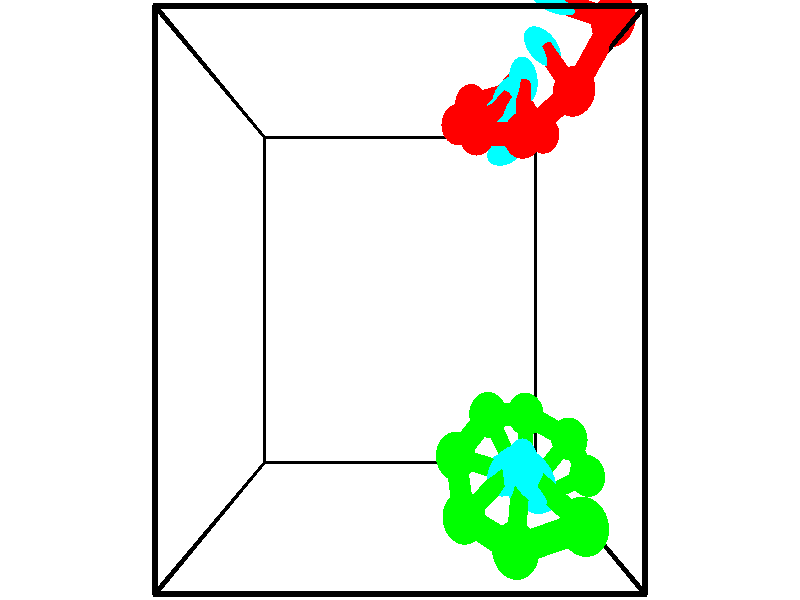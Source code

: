 // switches for output
#declare DRAW_BASES = 1; // possible values are 0, 1; only relevant for DNA ribbons
#declare DRAW_BASES_TYPE = 3; // possible values are 1, 2, 3; only relevant for DNA ribbons
#declare DRAW_FOG = 0; // set to 1 to enable fog

#include "colors.inc"

#include "transforms.inc"
background { rgb <1, 1, 1>}

#default {
   normal{
       ripples 0.25
       frequency 0.20
       turbulence 0.2
       lambda 5
   }
	finish {
		phong 0.1
		phong_size 40.
	}
}

// original window dimensions: 1024x640


// camera settings

camera {
	sky <-0, 1, 0>
	up <-0, 1, 0>
	right 1.6 * <1, 0, 0>
	location <2.5, 2.5, 11.1562>
	look_at <2.5, 2.5, 2.5>
	direction <0, 0, -8.6562>
	angle 67.0682
}


# declare cpy_camera_pos = <2.5, 2.5, 11.1562>;
# if (DRAW_FOG = 1)
fog {
	fog_type 2
	up vnormalize(cpy_camera_pos)
	color rgbt<1,1,1,0.3>
	distance 1e-5
	fog_alt 3e-3
	fog_offset 4
}
# end


// LIGHTS

# declare lum = 6;
global_settings {
	ambient_light rgb lum * <0.05, 0.05, 0.05>
	max_trace_level 15
}# declare cpy_direct_light_amount = 0.25;
light_source
{	1000 * <-1, -1, 1>,
	rgb lum * cpy_direct_light_amount
	parallel
}

light_source
{	1000 * <1, 1, -1>,
	rgb lum * cpy_direct_light_amount
	parallel
}

// strand 0

// nucleotide -1

// particle -1
sphere {
	<4.904286, 4.792459, 1.070300> 0.250000
	pigment { color rgbt <1,0,0,0> }
	no_shadow
}
cylinder {
	<4.527084, 4.659870, 1.082094>,  <4.300764, 4.580317, 1.089171>, 0.100000
	pigment { color rgbt <1,0,0,0> }
	no_shadow
}
cylinder {
	<4.527084, 4.659870, 1.082094>,  <4.904286, 4.792459, 1.070300>, 0.100000
	pigment { color rgbt <1,0,0,0> }
	no_shadow
}

// particle -1
sphere {
	<4.527084, 4.659870, 1.082094> 0.100000
	pigment { color rgbt <1,0,0,0> }
	no_shadow
}
sphere {
	0, 1
	scale<0.080000,0.200000,0.300000>
	matrix <-0.086828, 0.330612, 0.939764,
		-0.321255, 0.883641, -0.340549,
		-0.943004, -0.331473, 0.029486,
		4.244183, 4.560428, 1.090940>
	pigment { color rgbt <0,1,1,0> }
	no_shadow
}
cylinder {
	<4.381294, 5.338587, 1.337104>,  <4.904286, 4.792459, 1.070300>, 0.130000
	pigment { color rgbt <1,0,0,0> }
	no_shadow
}

// nucleotide -1

// particle -1
sphere {
	<4.381294, 5.338587, 1.337104> 0.250000
	pigment { color rgbt <1,0,0,0> }
	no_shadow
}
cylinder {
	<4.276932, 4.958698, 1.406334>,  <4.214314, 4.730765, 1.447872>, 0.100000
	pigment { color rgbt <1,0,0,0> }
	no_shadow
}
cylinder {
	<4.276932, 4.958698, 1.406334>,  <4.381294, 5.338587, 1.337104>, 0.100000
	pigment { color rgbt <1,0,0,0> }
	no_shadow
}

// particle -1
sphere {
	<4.276932, 4.958698, 1.406334> 0.100000
	pigment { color rgbt <1,0,0,0> }
	no_shadow
}
sphere {
	0, 1
	scale<0.080000,0.200000,0.300000>
	matrix <-0.157218, 0.218693, 0.963045,
		-0.952476, 0.224054, -0.206372,
		-0.260906, -0.949723, 0.173074,
		4.198660, 4.673781, 1.458256>
	pigment { color rgbt <0,1,1,0> }
	no_shadow
}
cylinder {
	<3.622048, 5.087231, 1.605422>,  <4.381294, 5.338587, 1.337104>, 0.130000
	pigment { color rgbt <1,0,0,0> }
	no_shadow
}

// nucleotide -1

// particle -1
sphere {
	<3.622048, 5.087231, 1.605422> 0.250000
	pigment { color rgbt <1,0,0,0> }
	no_shadow
}
cylinder {
	<3.920654, 4.873363, 1.763836>,  <4.099818, 4.745043, 1.858884>, 0.100000
	pigment { color rgbt <1,0,0,0> }
	no_shadow
}
cylinder {
	<3.920654, 4.873363, 1.763836>,  <3.622048, 5.087231, 1.605422>, 0.100000
	pigment { color rgbt <1,0,0,0> }
	no_shadow
}

// particle -1
sphere {
	<3.920654, 4.873363, 1.763836> 0.100000
	pigment { color rgbt <1,0,0,0> }
	no_shadow
}
sphere {
	0, 1
	scale<0.080000,0.200000,0.300000>
	matrix <-0.210313, 0.375082, 0.902819,
		-0.631254, -0.757260, 0.167556,
		0.746516, -0.534669, 0.396034,
		4.144609, 4.712963, 1.882646>
	pigment { color rgbt <0,1,1,0> }
	no_shadow
}
cylinder {
	<3.369547, 4.682586, 2.147191>,  <3.622048, 5.087231, 1.605422>, 0.130000
	pigment { color rgbt <1,0,0,0> }
	no_shadow
}

// nucleotide -1

// particle -1
sphere {
	<3.369547, 4.682586, 2.147191> 0.250000
	pigment { color rgbt <1,0,0,0> }
	no_shadow
}
cylinder {
	<3.751312, 4.780594, 2.215378>,  <3.980372, 4.839399, 2.256290>, 0.100000
	pigment { color rgbt <1,0,0,0> }
	no_shadow
}
cylinder {
	<3.751312, 4.780594, 2.215378>,  <3.369547, 4.682586, 2.147191>, 0.100000
	pigment { color rgbt <1,0,0,0> }
	no_shadow
}

// particle -1
sphere {
	<3.751312, 4.780594, 2.215378> 0.100000
	pigment { color rgbt <1,0,0,0> }
	no_shadow
}
sphere {
	0, 1
	scale<0.080000,0.200000,0.300000>
	matrix <-0.248348, 0.335045, 0.908883,
		0.165581, -0.909786, 0.380622,
		0.954414, 0.245020, 0.170466,
		4.037636, 4.854100, 2.266518>
	pigment { color rgbt <0,1,1,0> }
	no_shadow
}
cylinder {
	<3.561513, 4.415095, 2.833876>,  <3.369547, 4.682586, 2.147191>, 0.130000
	pigment { color rgbt <1,0,0,0> }
	no_shadow
}

// nucleotide -1

// particle -1
sphere {
	<3.561513, 4.415095, 2.833876> 0.250000
	pigment { color rgbt <1,0,0,0> }
	no_shadow
}
cylinder {
	<3.839066, 4.693687, 2.760725>,  <4.005597, 4.860843, 2.716834>, 0.100000
	pigment { color rgbt <1,0,0,0> }
	no_shadow
}
cylinder {
	<3.839066, 4.693687, 2.760725>,  <3.561513, 4.415095, 2.833876>, 0.100000
	pigment { color rgbt <1,0,0,0> }
	no_shadow
}

// particle -1
sphere {
	<3.839066, 4.693687, 2.760725> 0.100000
	pigment { color rgbt <1,0,0,0> }
	no_shadow
}
sphere {
	0, 1
	scale<0.080000,0.200000,0.300000>
	matrix <-0.069913, 0.317926, 0.945535,
		0.716687, -0.643303, 0.269295,
		0.693882, 0.696480, -0.182878,
		4.047230, 4.902631, 2.705862>
	pigment { color rgbt <0,1,1,0> }
	no_shadow
}
cylinder {
	<4.098869, 4.282095, 3.326004>,  <3.561513, 4.415095, 2.833876>, 0.130000
	pigment { color rgbt <1,0,0,0> }
	no_shadow
}

// nucleotide -1

// particle -1
sphere {
	<4.098869, 4.282095, 3.326004> 0.250000
	pigment { color rgbt <1,0,0,0> }
	no_shadow
}
cylinder {
	<4.125961, 4.660923, 3.200484>,  <4.142217, 4.888220, 3.125172>, 0.100000
	pigment { color rgbt <1,0,0,0> }
	no_shadow
}
cylinder {
	<4.125961, 4.660923, 3.200484>,  <4.098869, 4.282095, 3.326004>, 0.100000
	pigment { color rgbt <1,0,0,0> }
	no_shadow
}

// particle -1
sphere {
	<4.125961, 4.660923, 3.200484> 0.100000
	pigment { color rgbt <1,0,0,0> }
	no_shadow
}
sphere {
	0, 1
	scale<0.080000,0.200000,0.300000>
	matrix <0.202836, 0.294883, 0.933757,
		0.976867, -0.126894, -0.172127,
		0.067731, 0.947070, -0.313800,
		4.146281, 4.945044, 3.106344>
	pigment { color rgbt <0,1,1,0> }
	no_shadow
}
cylinder {
	<4.622588, 4.623863, 3.783604>,  <4.098869, 4.282095, 3.326004>, 0.130000
	pigment { color rgbt <1,0,0,0> }
	no_shadow
}

// nucleotide -1

// particle -1
sphere {
	<4.622588, 4.623863, 3.783604> 0.250000
	pigment { color rgbt <1,0,0,0> }
	no_shadow
}
cylinder {
	<4.440475, 4.942112, 3.623752>,  <4.331208, 5.133061, 3.527840>, 0.100000
	pigment { color rgbt <1,0,0,0> }
	no_shadow
}
cylinder {
	<4.440475, 4.942112, 3.623752>,  <4.622588, 4.623863, 3.783604>, 0.100000
	pigment { color rgbt <1,0,0,0> }
	no_shadow
}

// particle -1
sphere {
	<4.440475, 4.942112, 3.623752> 0.100000
	pigment { color rgbt <1,0,0,0> }
	no_shadow
}
sphere {
	0, 1
	scale<0.080000,0.200000,0.300000>
	matrix <0.088349, 0.487003, 0.868920,
		0.885954, 0.360296, -0.292015,
		-0.455281, 0.795622, -0.399630,
		4.303891, 5.180799, 3.503863>
	pigment { color rgbt <0,1,1,0> }
	no_shadow
}
cylinder {
	<5.024541, 5.259476, 4.009877>,  <4.622588, 4.623863, 3.783604>, 0.130000
	pigment { color rgbt <1,0,0,0> }
	no_shadow
}

// nucleotide -1

// particle -1
sphere {
	<5.024541, 5.259476, 4.009877> 0.250000
	pigment { color rgbt <1,0,0,0> }
	no_shadow
}
cylinder {
	<4.672142, 5.412792, 3.898931>,  <4.460703, 5.504782, 3.832363>, 0.100000
	pigment { color rgbt <1,0,0,0> }
	no_shadow
}
cylinder {
	<4.672142, 5.412792, 3.898931>,  <5.024541, 5.259476, 4.009877>, 0.100000
	pigment { color rgbt <1,0,0,0> }
	no_shadow
}

// particle -1
sphere {
	<4.672142, 5.412792, 3.898931> 0.100000
	pigment { color rgbt <1,0,0,0> }
	no_shadow
}
sphere {
	0, 1
	scale<0.080000,0.200000,0.300000>
	matrix <0.042182, 0.647546, 0.760858,
		0.471237, 0.658614, -0.586654,
		-0.880997, 0.383291, -0.277366,
		4.407843, 5.527780, 3.815721>
	pigment { color rgbt <0,1,1,0> }
	no_shadow
}
// strand 1

// nucleotide -1

// particle -1
sphere {
	<4.416595, 0.532293, 4.861153> 0.250000
	pigment { color rgbt <0,1,0,0> }
	no_shadow
}
cylinder {
	<4.107864, 0.786259, 4.874815>,  <3.922626, 0.938638, 4.883012>, 0.100000
	pigment { color rgbt <0,1,0,0> }
	no_shadow
}
cylinder {
	<4.107864, 0.786259, 4.874815>,  <4.416595, 0.532293, 4.861153>, 0.100000
	pigment { color rgbt <0,1,0,0> }
	no_shadow
}

// particle -1
sphere {
	<4.107864, 0.786259, 4.874815> 0.100000
	pigment { color rgbt <0,1,0,0> }
	no_shadow
}
sphere {
	0, 1
	scale<0.080000,0.200000,0.300000>
	matrix <-0.286882, -0.299800, -0.909845,
		-0.567435, -0.712041, 0.413539,
		-0.771827, 0.634915, 0.034155,
		3.876316, 0.976733, 4.885062>
	pigment { color rgbt <0,1,1,0> }
	no_shadow
}
cylinder {
	<3.749115, 0.241815, 4.620978>,  <4.416595, 0.532293, 4.861153>, 0.130000
	pigment { color rgbt <0,1,0,0> }
	no_shadow
}

// nucleotide -1

// particle -1
sphere {
	<3.749115, 0.241815, 4.620978> 0.250000
	pigment { color rgbt <0,1,0,0> }
	no_shadow
}
cylinder {
	<3.804901, 0.627365, 4.530209>,  <3.838372, 0.858695, 4.475747>, 0.100000
	pigment { color rgbt <0,1,0,0> }
	no_shadow
}
cylinder {
	<3.804901, 0.627365, 4.530209>,  <3.749115, 0.241815, 4.620978>, 0.100000
	pigment { color rgbt <0,1,0,0> }
	no_shadow
}

// particle -1
sphere {
	<3.804901, 0.627365, 4.530209> 0.100000
	pigment { color rgbt <0,1,0,0> }
	no_shadow
}
sphere {
	0, 1
	scale<0.080000,0.200000,0.300000>
	matrix <-0.057105, -0.220954, -0.973611,
		-0.988579, 0.148742, 0.024226,
		0.139464, 0.963875, -0.226925,
		3.846740, 0.916528, 4.462131>
	pigment { color rgbt <0,1,1,0> }
	no_shadow
}
cylinder {
	<3.248743, 0.379757, 4.099159>,  <3.749115, 0.241815, 4.620978>, 0.130000
	pigment { color rgbt <0,1,0,0> }
	no_shadow
}

// nucleotide -1

// particle -1
sphere {
	<3.248743, 0.379757, 4.099159> 0.250000
	pigment { color rgbt <0,1,0,0> }
	no_shadow
}
cylinder {
	<3.555687, 0.634800, 4.071980>,  <3.739853, 0.787826, 4.055672>, 0.100000
	pigment { color rgbt <0,1,0,0> }
	no_shadow
}
cylinder {
	<3.555687, 0.634800, 4.071980>,  <3.248743, 0.379757, 4.099159>, 0.100000
	pigment { color rgbt <0,1,0,0> }
	no_shadow
}

// particle -1
sphere {
	<3.555687, 0.634800, 4.071980> 0.100000
	pigment { color rgbt <0,1,0,0> }
	no_shadow
}
sphere {
	0, 1
	scale<0.080000,0.200000,0.300000>
	matrix <0.138659, -0.268464, -0.953258,
		-0.626046, 0.722069, -0.294418,
		0.767359, 0.637607, -0.067949,
		3.785895, 0.826082, 4.051595>
	pigment { color rgbt <0,1,1,0> }
	no_shadow
}
cylinder {
	<3.203337, 0.859400, 3.543763>,  <3.248743, 0.379757, 4.099159>, 0.130000
	pigment { color rgbt <0,1,0,0> }
	no_shadow
}

// nucleotide -1

// particle -1
sphere {
	<3.203337, 0.859400, 3.543763> 0.250000
	pigment { color rgbt <0,1,0,0> }
	no_shadow
}
cylinder {
	<3.585182, 0.768940, 3.621296>,  <3.814289, 0.714664, 3.667816>, 0.100000
	pigment { color rgbt <0,1,0,0> }
	no_shadow
}
cylinder {
	<3.585182, 0.768940, 3.621296>,  <3.203337, 0.859400, 3.543763>, 0.100000
	pigment { color rgbt <0,1,0,0> }
	no_shadow
}

// particle -1
sphere {
	<3.585182, 0.768940, 3.621296> 0.100000
	pigment { color rgbt <0,1,0,0> }
	no_shadow
}
sphere {
	0, 1
	scale<0.080000,0.200000,0.300000>
	matrix <0.125881, -0.283466, -0.950685,
		0.269941, 0.931935, -0.242132,
		0.954613, -0.226149, 0.193832,
		3.871566, 0.701095, 3.679446>
	pigment { color rgbt <0,1,1,0> }
	no_shadow
}
cylinder {
	<3.671751, 1.228586, 3.131776>,  <3.203337, 0.859400, 3.543763>, 0.130000
	pigment { color rgbt <0,1,0,0> }
	no_shadow
}

// nucleotide -1

// particle -1
sphere {
	<3.671751, 1.228586, 3.131776> 0.250000
	pigment { color rgbt <0,1,0,0> }
	no_shadow
}
cylinder {
	<3.861061, 0.893539, 3.240889>,  <3.974647, 0.692512, 3.306356>, 0.100000
	pigment { color rgbt <0,1,0,0> }
	no_shadow
}
cylinder {
	<3.861061, 0.893539, 3.240889>,  <3.671751, 1.228586, 3.131776>, 0.100000
	pigment { color rgbt <0,1,0,0> }
	no_shadow
}

// particle -1
sphere {
	<3.861061, 0.893539, 3.240889> 0.100000
	pigment { color rgbt <0,1,0,0> }
	no_shadow
}
sphere {
	0, 1
	scale<0.080000,0.200000,0.300000>
	matrix <0.063365, -0.276487, -0.958927,
		0.878632, 0.471122, -0.077779,
		0.473276, -0.837615, 0.272783,
		4.003044, 0.642255, 3.322723>
	pigment { color rgbt <0,1,1,0> }
	no_shadow
}
cylinder {
	<4.273873, 1.156873, 2.627172>,  <3.671751, 1.228586, 3.131776>, 0.130000
	pigment { color rgbt <0,1,0,0> }
	no_shadow
}

// nucleotide -1

// particle -1
sphere {
	<4.273873, 1.156873, 2.627172> 0.250000
	pigment { color rgbt <0,1,0,0> }
	no_shadow
}
cylinder {
	<4.246590, 0.788887, 2.781580>,  <4.230220, 0.568095, 2.874225>, 0.100000
	pigment { color rgbt <0,1,0,0> }
	no_shadow
}
cylinder {
	<4.246590, 0.788887, 2.781580>,  <4.273873, 1.156873, 2.627172>, 0.100000
	pigment { color rgbt <0,1,0,0> }
	no_shadow
}

// particle -1
sphere {
	<4.246590, 0.788887, 2.781580> 0.100000
	pigment { color rgbt <0,1,0,0> }
	no_shadow
}
sphere {
	0, 1
	scale<0.080000,0.200000,0.300000>
	matrix <0.277126, -0.389164, -0.878494,
		0.958410, 0.047055, 0.281491,
		-0.068208, -0.919966, 0.386019,
		4.226127, 0.512897, 2.897386>
	pigment { color rgbt <0,1,1,0> }
	no_shadow
}
cylinder {
	<4.909754, 0.851455, 2.557667>,  <4.273873, 1.156873, 2.627172>, 0.130000
	pigment { color rgbt <0,1,0,0> }
	no_shadow
}

// nucleotide -1

// particle -1
sphere {
	<4.909754, 0.851455, 2.557667> 0.250000
	pigment { color rgbt <0,1,0,0> }
	no_shadow
}
cylinder {
	<4.628296, 0.568054, 2.579243>,  <4.459421, 0.398014, 2.592188>, 0.100000
	pigment { color rgbt <0,1,0,0> }
	no_shadow
}
cylinder {
	<4.628296, 0.568054, 2.579243>,  <4.909754, 0.851455, 2.557667>, 0.100000
	pigment { color rgbt <0,1,0,0> }
	no_shadow
}

// particle -1
sphere {
	<4.628296, 0.568054, 2.579243> 0.100000
	pigment { color rgbt <0,1,0,0> }
	no_shadow
}
sphere {
	0, 1
	scale<0.080000,0.200000,0.300000>
	matrix <0.341493, -0.403767, -0.848737,
		0.623110, -0.578791, 0.526057,
		-0.703646, -0.708501, 0.053938,
		4.417202, 0.355504, 2.595424>
	pigment { color rgbt <0,1,1,0> }
	no_shadow
}
cylinder {
	<5.242259, 0.354540, 2.311032>,  <4.909754, 0.851455, 2.557667>, 0.130000
	pigment { color rgbt <0,1,0,0> }
	no_shadow
}

// nucleotide -1

// particle -1
sphere {
	<5.242259, 0.354540, 2.311032> 0.250000
	pigment { color rgbt <0,1,0,0> }
	no_shadow
}
cylinder {
	<4.869225, 0.210220, 2.306850>,  <4.645404, 0.123629, 2.304341>, 0.100000
	pigment { color rgbt <0,1,0,0> }
	no_shadow
}
cylinder {
	<4.869225, 0.210220, 2.306850>,  <5.242259, 0.354540, 2.311032>, 0.100000
	pigment { color rgbt <0,1,0,0> }
	no_shadow
}

// particle -1
sphere {
	<4.869225, 0.210220, 2.306850> 0.100000
	pigment { color rgbt <0,1,0,0> }
	no_shadow
}
sphere {
	0, 1
	scale<0.080000,0.200000,0.300000>
	matrix <0.209496, -0.517460, -0.829667,
		0.293933, -0.775925, 0.558161,
		-0.932585, -0.360799, -0.010454,
		4.589449, 0.101981, 2.303714>
	pigment { color rgbt <0,1,1,0> }
	no_shadow
}
// box output
cylinder {
	<0.000000, 0.000000, 0.000000>,  <5.000000, 0.000000, 0.000000>, 0.025000
	pigment { color rgbt <0,0,0,0> }
	no_shadow
}
cylinder {
	<0.000000, 0.000000, 0.000000>,  <0.000000, 5.000000, 0.000000>, 0.025000
	pigment { color rgbt <0,0,0,0> }
	no_shadow
}
cylinder {
	<0.000000, 0.000000, 0.000000>,  <0.000000, 0.000000, 5.000000>, 0.025000
	pigment { color rgbt <0,0,0,0> }
	no_shadow
}
cylinder {
	<5.000000, 5.000000, 5.000000>,  <0.000000, 5.000000, 5.000000>, 0.025000
	pigment { color rgbt <0,0,0,0> }
	no_shadow
}
cylinder {
	<5.000000, 5.000000, 5.000000>,  <5.000000, 0.000000, 5.000000>, 0.025000
	pigment { color rgbt <0,0,0,0> }
	no_shadow
}
cylinder {
	<5.000000, 5.000000, 5.000000>,  <5.000000, 5.000000, 0.000000>, 0.025000
	pigment { color rgbt <0,0,0,0> }
	no_shadow
}
cylinder {
	<0.000000, 0.000000, 5.000000>,  <0.000000, 5.000000, 5.000000>, 0.025000
	pigment { color rgbt <0,0,0,0> }
	no_shadow
}
cylinder {
	<0.000000, 0.000000, 5.000000>,  <5.000000, 0.000000, 5.000000>, 0.025000
	pigment { color rgbt <0,0,0,0> }
	no_shadow
}
cylinder {
	<5.000000, 5.000000, 0.000000>,  <0.000000, 5.000000, 0.000000>, 0.025000
	pigment { color rgbt <0,0,0,0> }
	no_shadow
}
cylinder {
	<5.000000, 5.000000, 0.000000>,  <5.000000, 0.000000, 0.000000>, 0.025000
	pigment { color rgbt <0,0,0,0> }
	no_shadow
}
cylinder {
	<5.000000, 0.000000, 5.000000>,  <5.000000, 0.000000, 0.000000>, 0.025000
	pigment { color rgbt <0,0,0,0> }
	no_shadow
}
cylinder {
	<0.000000, 5.000000, 0.000000>,  <0.000000, 5.000000, 5.000000>, 0.025000
	pigment { color rgbt <0,0,0,0> }
	no_shadow
}
// end of box output
